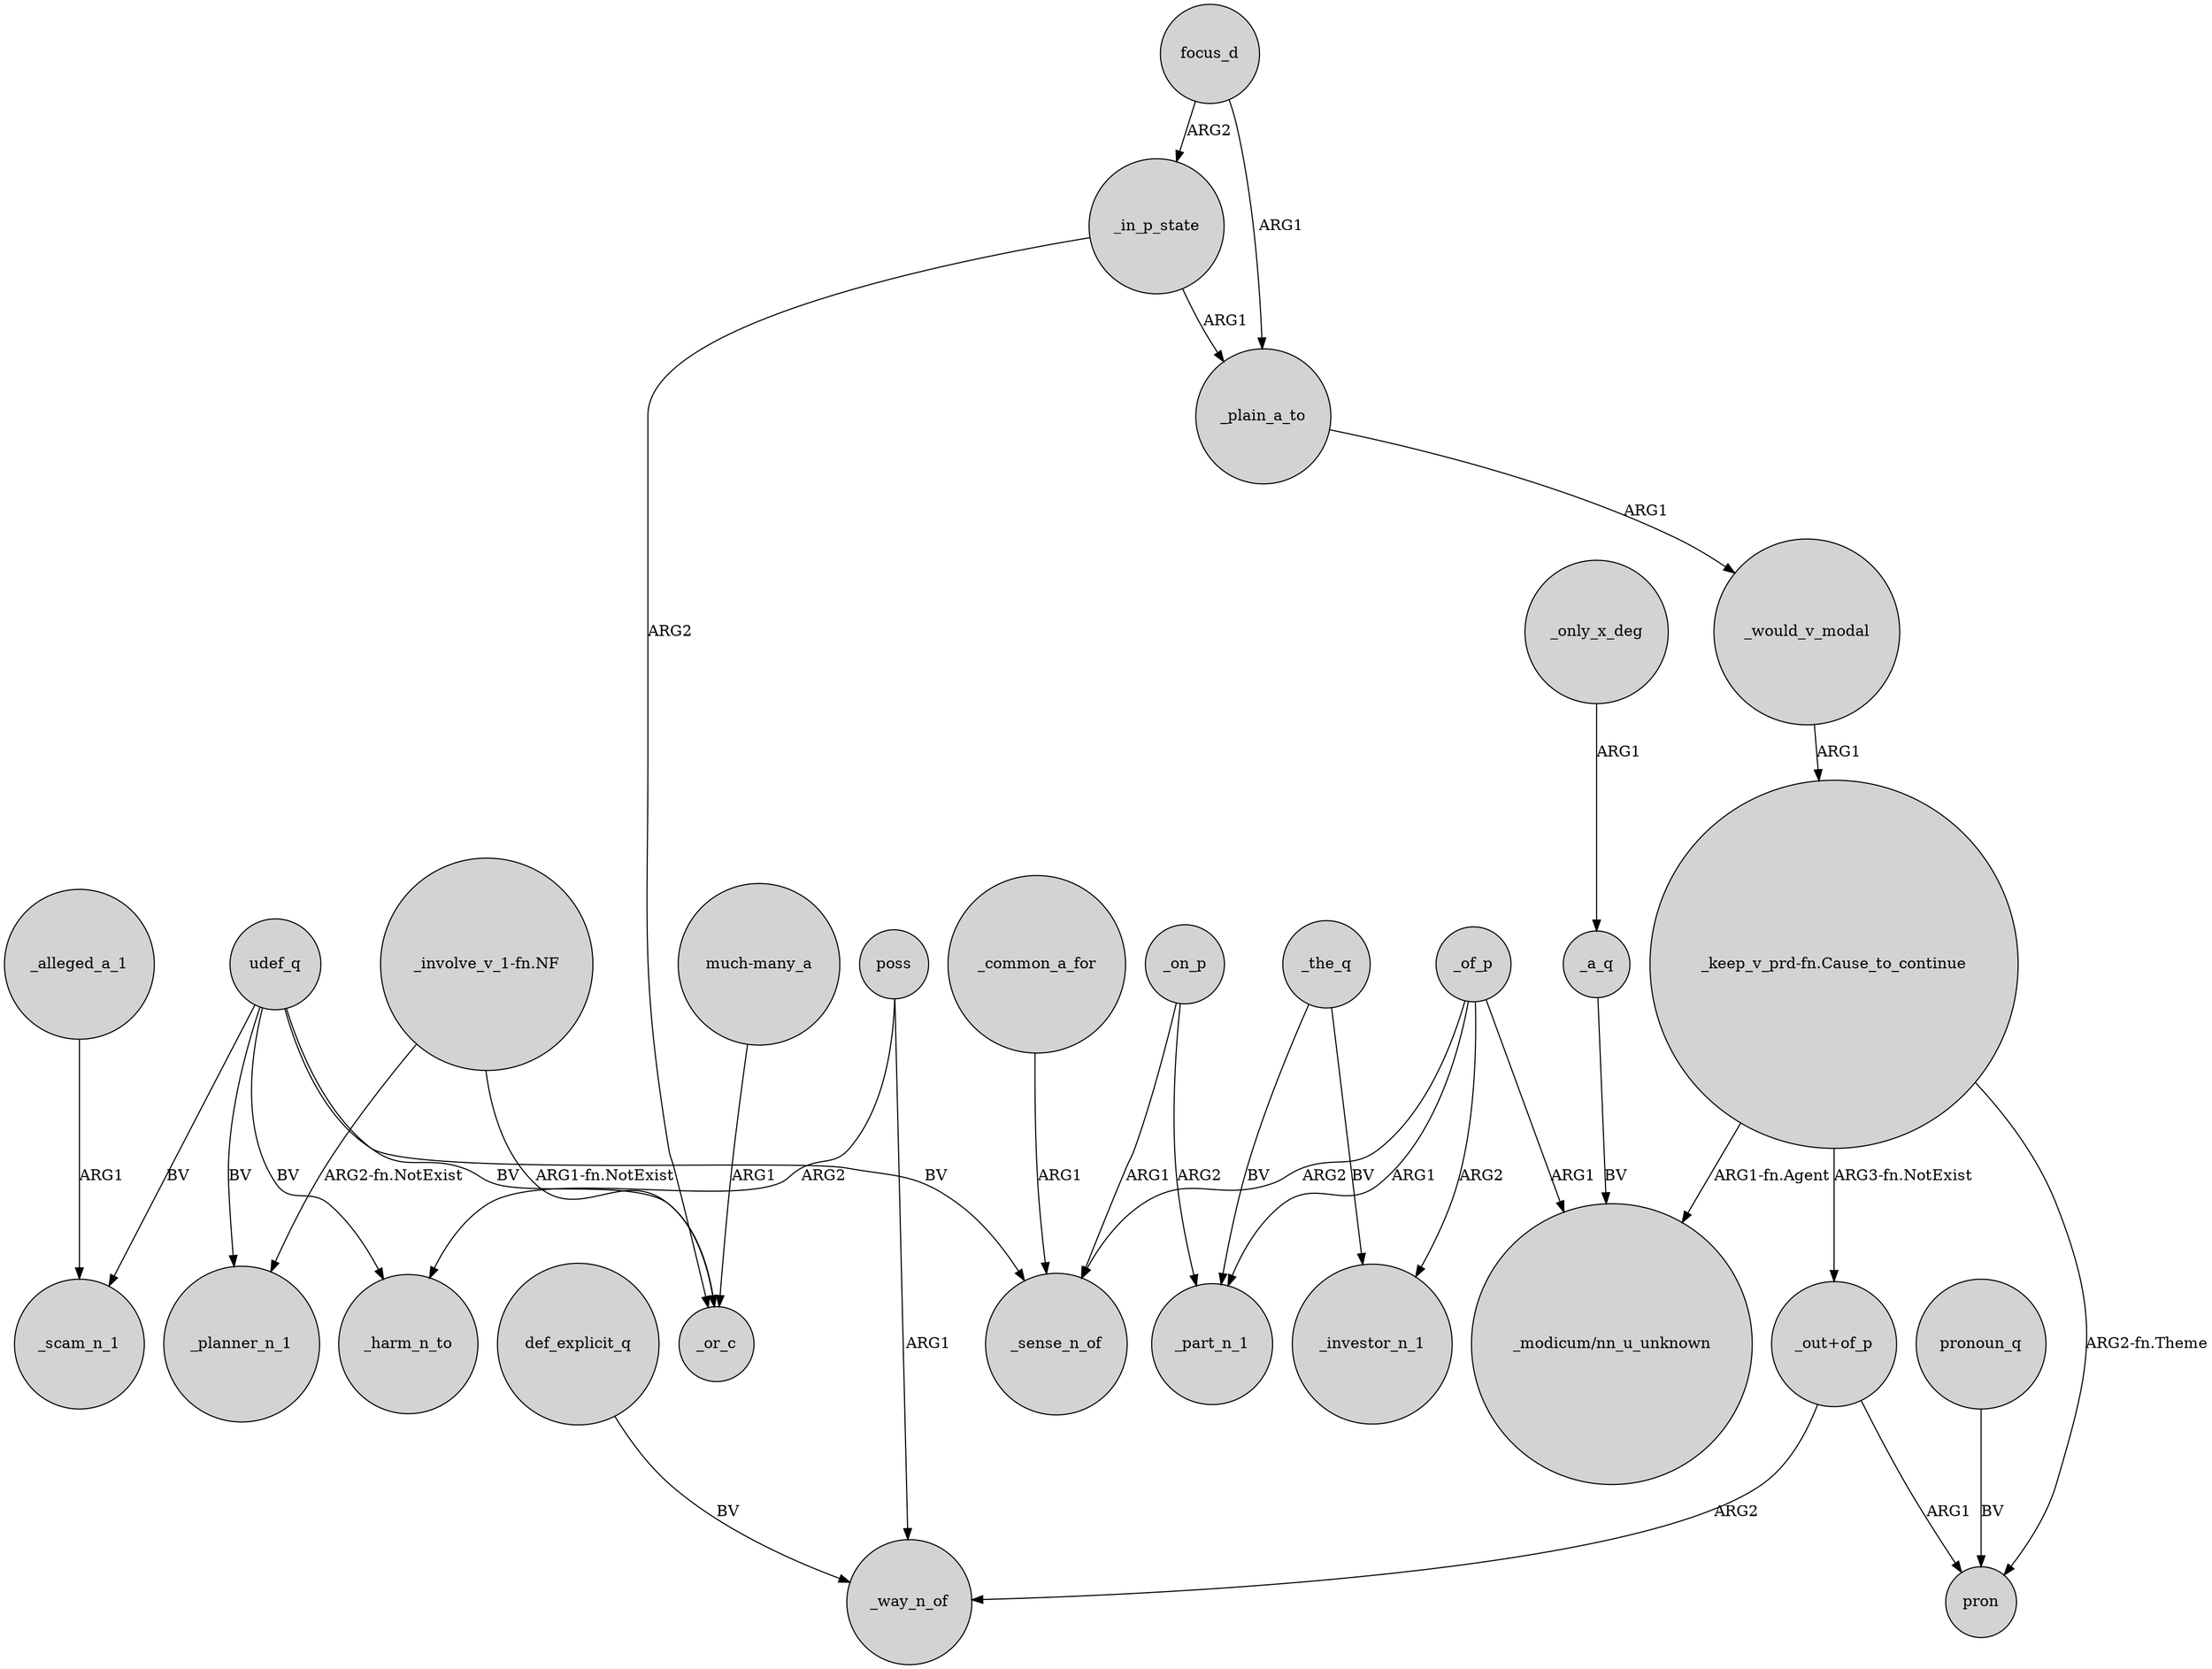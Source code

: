 digraph {
	node [shape=circle style=filled]
	udef_q -> _scam_n_1 [label=BV]
	_on_p -> _part_n_1 [label=ARG2]
	_alleged_a_1 -> _scam_n_1 [label=ARG1]
	"_involve_v_1-fn.NF" -> _or_c [label="ARG1-fn.NotExist"]
	"_out+of_p" -> _way_n_of [label=ARG2]
	_of_p -> _sense_n_of [label=ARG2]
	focus_d -> _in_p_state [label=ARG2]
	_the_q -> _part_n_1 [label=BV]
	_the_q -> _investor_n_1 [label=BV]
	poss -> _way_n_of [label=ARG1]
	_would_v_modal -> "_keep_v_prd-fn.Cause_to_continue" [label=ARG1]
	poss -> _harm_n_to [label=ARG2]
	udef_q -> _or_c [label=BV]
	_of_p -> _part_n_1 [label=ARG1]
	_in_p_state -> _plain_a_to [label=ARG1]
	pronoun_q -> pron [label=BV]
	_of_p -> _investor_n_1 [label=ARG2]
	"_keep_v_prd-fn.Cause_to_continue" -> "_out+of_p" [label="ARG3-fn.NotExist"]
	def_explicit_q -> _way_n_of [label=BV]
	_in_p_state -> _or_c [label=ARG2]
	"much-many_a" -> _or_c [label=ARG1]
	udef_q -> _sense_n_of [label=BV]
	"_keep_v_prd-fn.Cause_to_continue" -> "_modicum/nn_u_unknown" [label="ARG1-fn.Agent"]
	"_out+of_p" -> pron [label=ARG1]
	udef_q -> _planner_n_1 [label=BV]
	_only_x_deg -> _a_q [label=ARG1]
	_of_p -> "_modicum/nn_u_unknown" [label=ARG1]
	"_involve_v_1-fn.NF" -> _planner_n_1 [label="ARG2-fn.NotExist"]
	_a_q -> "_modicum/nn_u_unknown" [label=BV]
	udef_q -> _harm_n_to [label=BV]
	_plain_a_to -> _would_v_modal [label=ARG1]
	_on_p -> _sense_n_of [label=ARG1]
	focus_d -> _plain_a_to [label=ARG1]
	"_keep_v_prd-fn.Cause_to_continue" -> pron [label="ARG2-fn.Theme"]
	_common_a_for -> _sense_n_of [label=ARG1]
}
